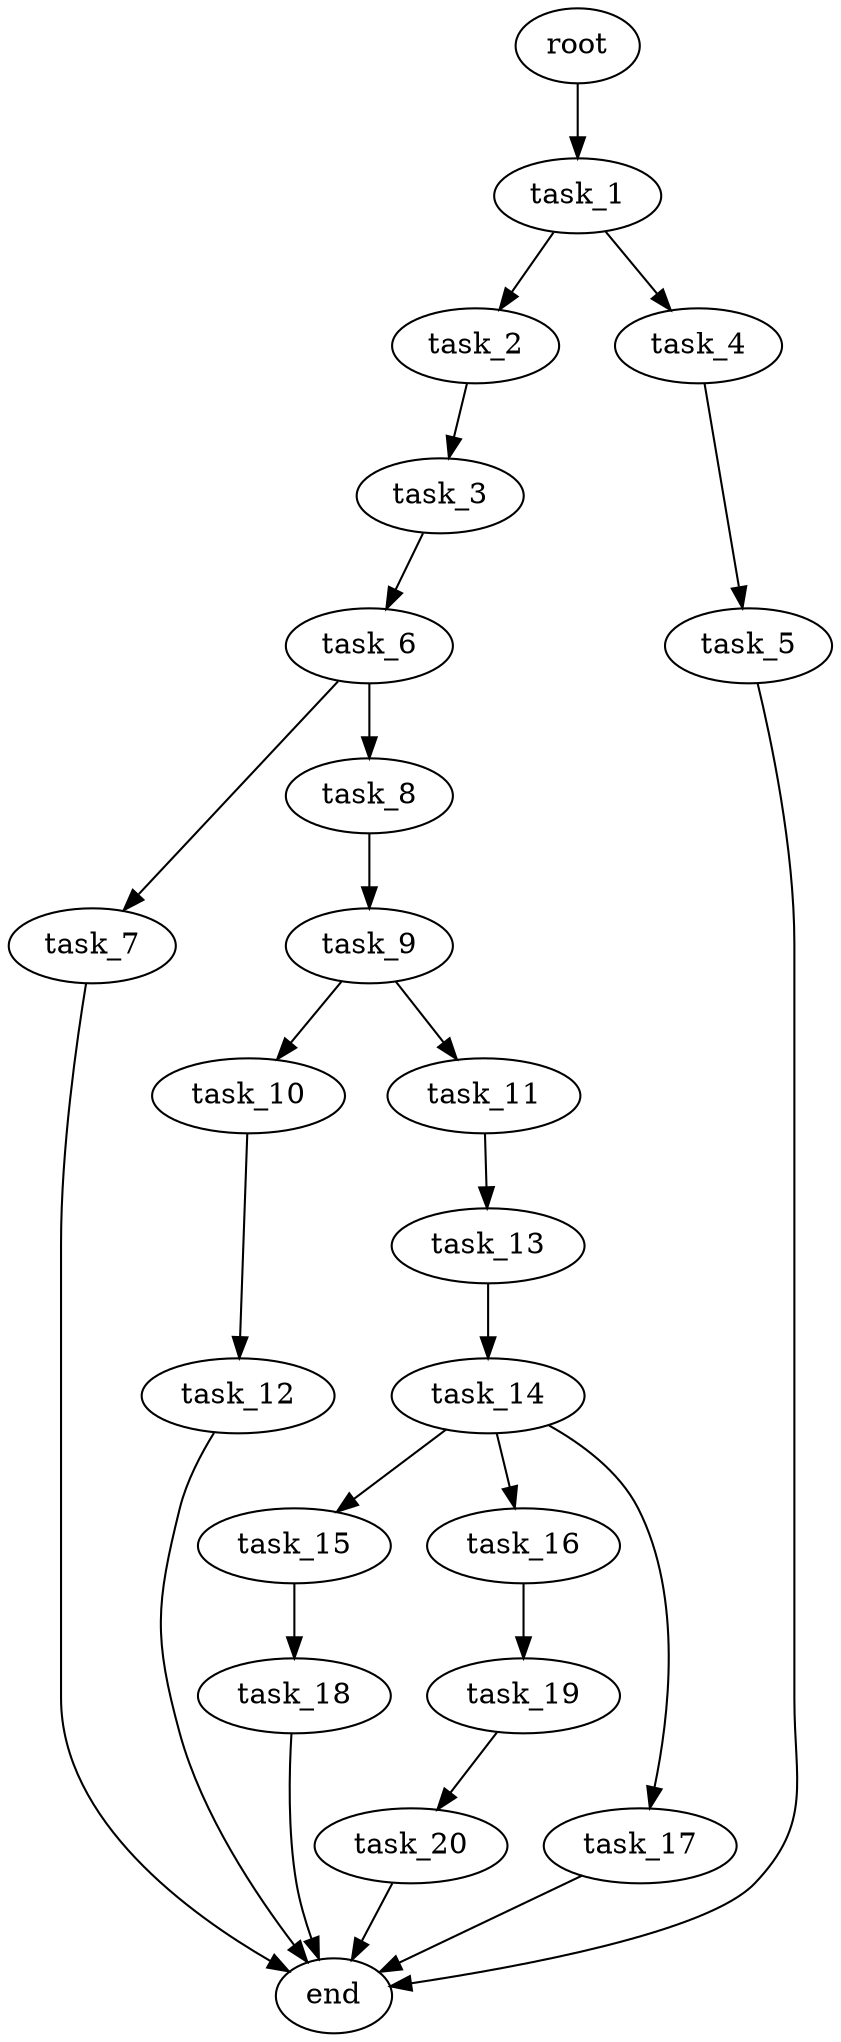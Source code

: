 digraph G {
  root [size="0.000000e+00"];
  task_1 [size="9.742975e+09"];
  task_2 [size="5.534036e+09"];
  task_3 [size="6.974477e+09"];
  task_4 [size="1.263669e+09"];
  task_5 [size="8.684744e+09"];
  task_6 [size="4.909296e+09"];
  task_7 [size="8.727325e+09"];
  task_8 [size="5.741068e+09"];
  task_9 [size="4.694500e+09"];
  task_10 [size="4.405248e+09"];
  task_11 [size="1.844452e+09"];
  task_12 [size="5.147158e+08"];
  task_13 [size="9.410695e+09"];
  task_14 [size="4.777814e+09"];
  task_15 [size="8.221334e+09"];
  task_16 [size="4.007674e+09"];
  task_17 [size="7.417476e+08"];
  task_18 [size="6.294828e+09"];
  task_19 [size="5.370371e+08"];
  task_20 [size="1.492827e+09"];
  end [size="0.000000e+00"];

  root -> task_1 [size="1.000000e-12"];
  task_1 -> task_2 [size="5.534036e+08"];
  task_1 -> task_4 [size="1.263669e+08"];
  task_2 -> task_3 [size="6.974477e+08"];
  task_3 -> task_6 [size="4.909296e+08"];
  task_4 -> task_5 [size="8.684744e+08"];
  task_5 -> end [size="1.000000e-12"];
  task_6 -> task_7 [size="8.727325e+08"];
  task_6 -> task_8 [size="5.741068e+08"];
  task_7 -> end [size="1.000000e-12"];
  task_8 -> task_9 [size="4.694500e+08"];
  task_9 -> task_10 [size="4.405248e+08"];
  task_9 -> task_11 [size="1.844452e+08"];
  task_10 -> task_12 [size="5.147158e+07"];
  task_11 -> task_13 [size="9.410695e+08"];
  task_12 -> end [size="1.000000e-12"];
  task_13 -> task_14 [size="4.777814e+08"];
  task_14 -> task_15 [size="8.221334e+08"];
  task_14 -> task_16 [size="4.007674e+08"];
  task_14 -> task_17 [size="7.417476e+07"];
  task_15 -> task_18 [size="6.294828e+08"];
  task_16 -> task_19 [size="5.370371e+07"];
  task_17 -> end [size="1.000000e-12"];
  task_18 -> end [size="1.000000e-12"];
  task_19 -> task_20 [size="1.492827e+08"];
  task_20 -> end [size="1.000000e-12"];
}
